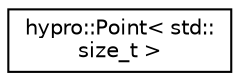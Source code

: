 digraph "Graphical Class Hierarchy"
{
  edge [fontname="Helvetica",fontsize="10",labelfontname="Helvetica",labelfontsize="10"];
  node [fontname="Helvetica",fontsize="10",shape=record];
  rankdir="LR";
  Node1 [label="hypro::Point\< std::\lsize_t \>",height=0.2,width=0.4,color="black", fillcolor="white", style="filled",URL="$classhypro_1_1Point.html"];
}
